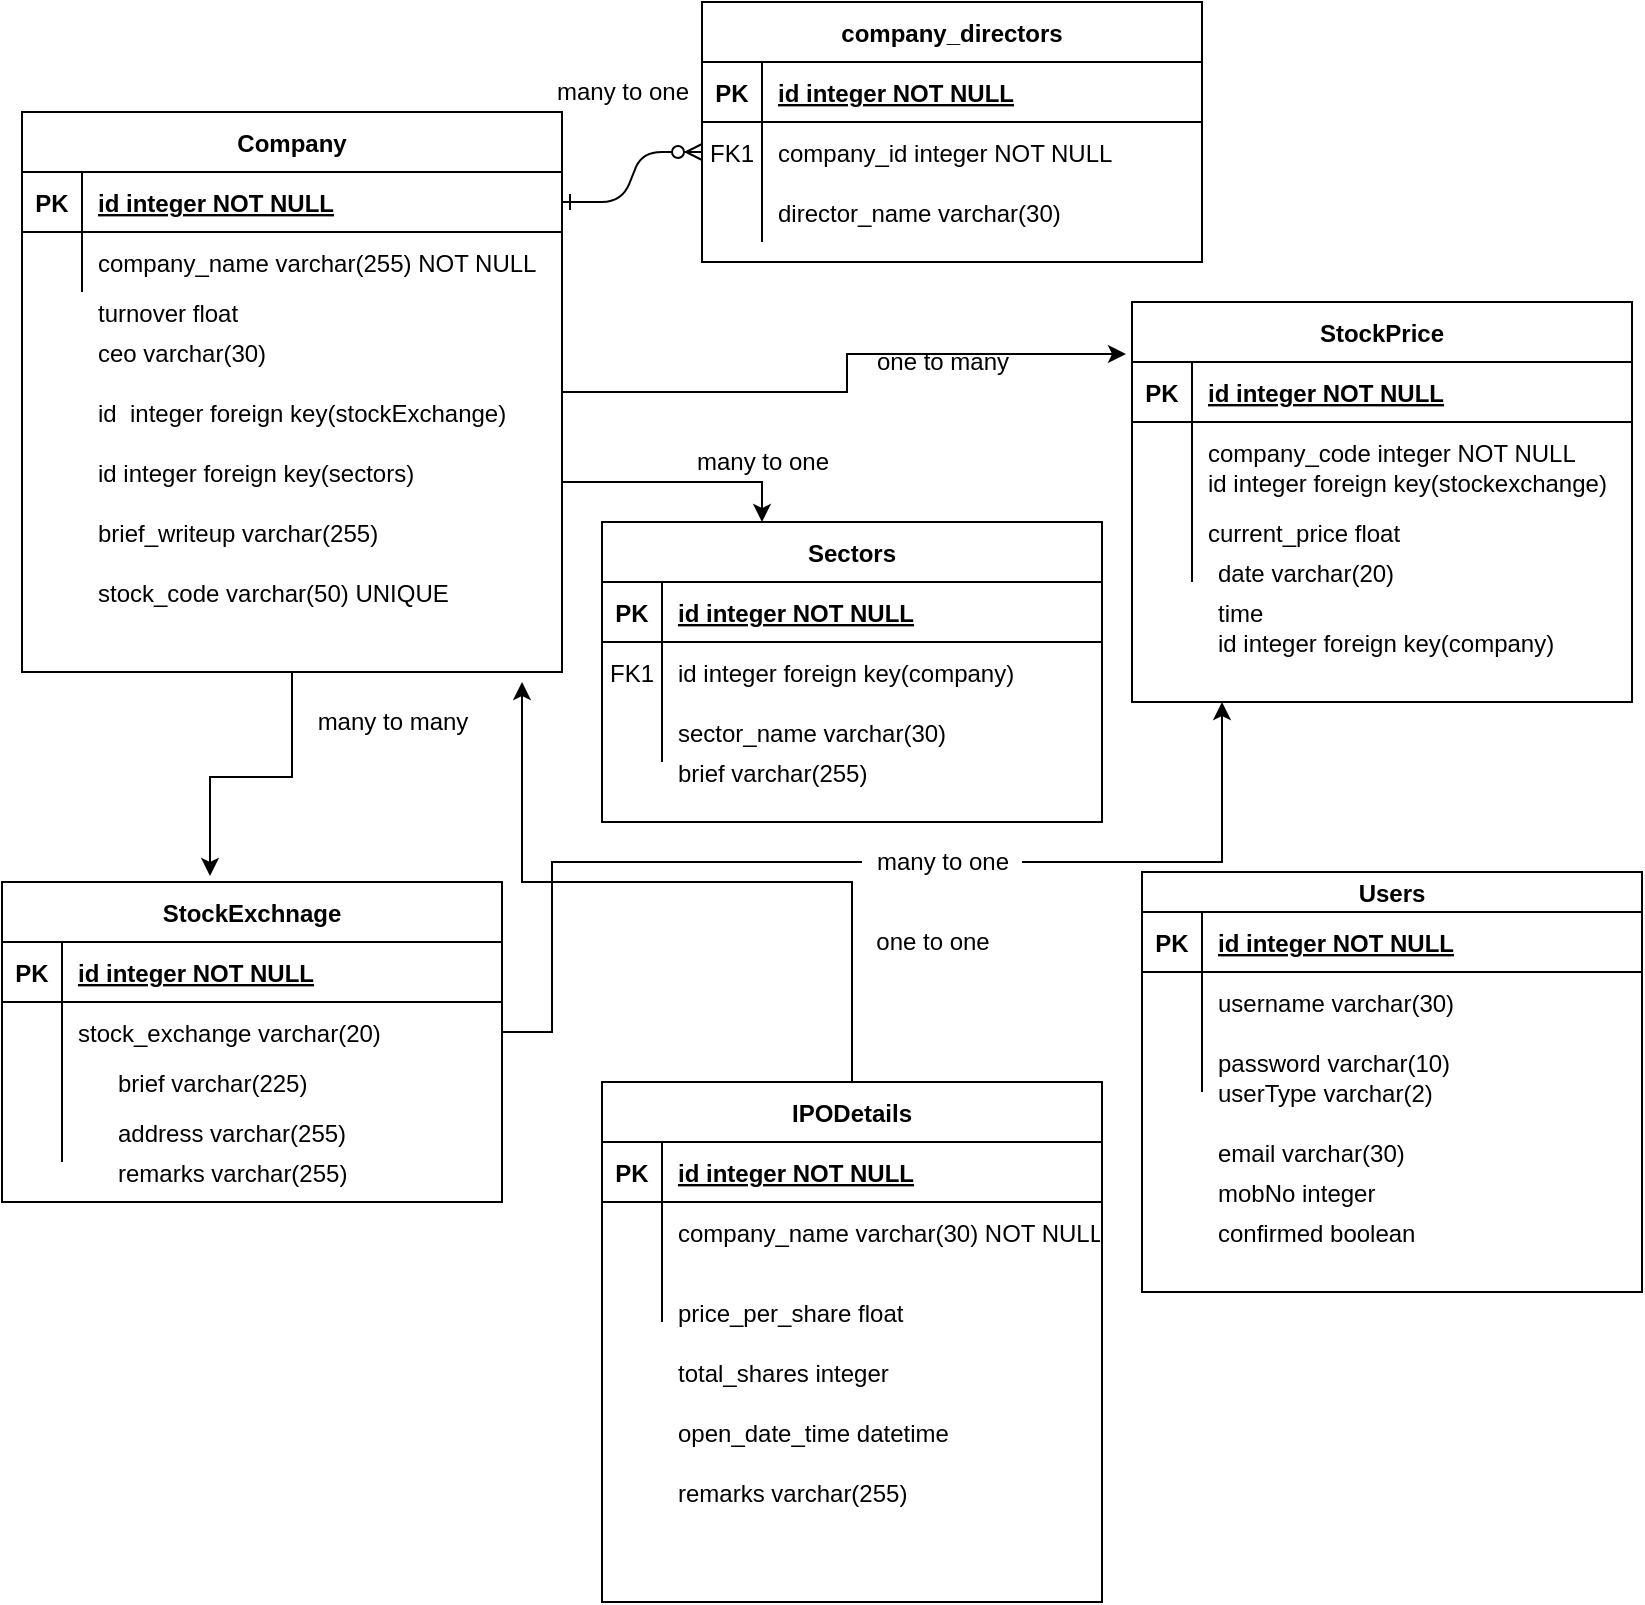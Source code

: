 <mxfile version="14.8.4" type="github">
  <diagram id="R2lEEEUBdFMjLlhIrx00" name="Page-1">
    <mxGraphModel dx="1108" dy="450" grid="1" gridSize="10" guides="1" tooltips="1" connect="1" arrows="1" fold="1" page="1" pageScale="1" pageWidth="850" pageHeight="1100" math="0" shadow="0" extFonts="Permanent Marker^https://fonts.googleapis.com/css?family=Permanent+Marker">
      <root>
        <mxCell id="0" />
        <mxCell id="1" parent="0" />
        <mxCell id="C-vyLk0tnHw3VtMMgP7b-1" value="" style="edgeStyle=entityRelationEdgeStyle;endArrow=ERzeroToMany;startArrow=ERone;endFill=1;startFill=0;" parent="1" source="C-vyLk0tnHw3VtMMgP7b-24" target="C-vyLk0tnHw3VtMMgP7b-6" edge="1">
          <mxGeometry width="100" height="100" relative="1" as="geometry">
            <mxPoint x="340" y="720" as="sourcePoint" />
            <mxPoint x="440" y="620" as="targetPoint" />
          </mxGeometry>
        </mxCell>
        <mxCell id="C-vyLk0tnHw3VtMMgP7b-2" value="company_directors" style="shape=table;startSize=30;container=1;collapsible=1;childLayout=tableLayout;fixedRows=1;rowLines=0;fontStyle=1;align=center;resizeLast=1;" parent="1" vertex="1">
          <mxGeometry x="360" y="10" width="250" height="130" as="geometry" />
        </mxCell>
        <mxCell id="C-vyLk0tnHw3VtMMgP7b-3" value="" style="shape=partialRectangle;collapsible=0;dropTarget=0;pointerEvents=0;fillColor=none;points=[[0,0.5],[1,0.5]];portConstraint=eastwest;top=0;left=0;right=0;bottom=1;" parent="C-vyLk0tnHw3VtMMgP7b-2" vertex="1">
          <mxGeometry y="30" width="250" height="30" as="geometry" />
        </mxCell>
        <mxCell id="C-vyLk0tnHw3VtMMgP7b-4" value="PK" style="shape=partialRectangle;overflow=hidden;connectable=0;fillColor=none;top=0;left=0;bottom=0;right=0;fontStyle=1;" parent="C-vyLk0tnHw3VtMMgP7b-3" vertex="1">
          <mxGeometry width="30" height="30" as="geometry" />
        </mxCell>
        <mxCell id="C-vyLk0tnHw3VtMMgP7b-5" value="id integer NOT NULL " style="shape=partialRectangle;overflow=hidden;connectable=0;fillColor=none;top=0;left=0;bottom=0;right=0;align=left;spacingLeft=6;fontStyle=5;" parent="C-vyLk0tnHw3VtMMgP7b-3" vertex="1">
          <mxGeometry x="30" width="220" height="30" as="geometry" />
        </mxCell>
        <mxCell id="C-vyLk0tnHw3VtMMgP7b-6" value="" style="shape=partialRectangle;collapsible=0;dropTarget=0;pointerEvents=0;fillColor=none;points=[[0,0.5],[1,0.5]];portConstraint=eastwest;top=0;left=0;right=0;bottom=0;" parent="C-vyLk0tnHw3VtMMgP7b-2" vertex="1">
          <mxGeometry y="60" width="250" height="30" as="geometry" />
        </mxCell>
        <mxCell id="C-vyLk0tnHw3VtMMgP7b-7" value="FK1" style="shape=partialRectangle;overflow=hidden;connectable=0;fillColor=none;top=0;left=0;bottom=0;right=0;" parent="C-vyLk0tnHw3VtMMgP7b-6" vertex="1">
          <mxGeometry width="30" height="30" as="geometry" />
        </mxCell>
        <mxCell id="C-vyLk0tnHw3VtMMgP7b-8" value="company_id integer NOT NULL " style="shape=partialRectangle;overflow=hidden;connectable=0;fillColor=none;top=0;left=0;bottom=0;right=0;align=left;spacingLeft=6;" parent="C-vyLk0tnHw3VtMMgP7b-6" vertex="1">
          <mxGeometry x="30" width="220" height="30" as="geometry" />
        </mxCell>
        <mxCell id="C-vyLk0tnHw3VtMMgP7b-9" value="" style="shape=partialRectangle;collapsible=0;dropTarget=0;pointerEvents=0;fillColor=none;points=[[0,0.5],[1,0.5]];portConstraint=eastwest;top=0;left=0;right=0;bottom=0;" parent="C-vyLk0tnHw3VtMMgP7b-2" vertex="1">
          <mxGeometry y="90" width="250" height="30" as="geometry" />
        </mxCell>
        <mxCell id="C-vyLk0tnHw3VtMMgP7b-10" value="" style="shape=partialRectangle;overflow=hidden;connectable=0;fillColor=none;top=0;left=0;bottom=0;right=0;" parent="C-vyLk0tnHw3VtMMgP7b-9" vertex="1">
          <mxGeometry width="30" height="30" as="geometry" />
        </mxCell>
        <mxCell id="C-vyLk0tnHw3VtMMgP7b-11" value="director_name varchar(30)" style="shape=partialRectangle;overflow=hidden;connectable=0;fillColor=none;top=0;left=0;bottom=0;right=0;align=left;spacingLeft=6;" parent="C-vyLk0tnHw3VtMMgP7b-9" vertex="1">
          <mxGeometry x="30" width="220" height="30" as="geometry" />
        </mxCell>
        <mxCell id="C-vyLk0tnHw3VtMMgP7b-13" value="StockPrice" style="shape=table;startSize=30;container=1;collapsible=1;childLayout=tableLayout;fixedRows=1;rowLines=0;fontStyle=1;align=center;resizeLast=1;" parent="1" vertex="1">
          <mxGeometry x="575" y="160" width="250" height="200" as="geometry" />
        </mxCell>
        <mxCell id="C-vyLk0tnHw3VtMMgP7b-14" value="" style="shape=partialRectangle;collapsible=0;dropTarget=0;pointerEvents=0;fillColor=none;points=[[0,0.5],[1,0.5]];portConstraint=eastwest;top=0;left=0;right=0;bottom=1;" parent="C-vyLk0tnHw3VtMMgP7b-13" vertex="1">
          <mxGeometry y="30" width="250" height="30" as="geometry" />
        </mxCell>
        <mxCell id="C-vyLk0tnHw3VtMMgP7b-15" value="PK" style="shape=partialRectangle;overflow=hidden;connectable=0;fillColor=none;top=0;left=0;bottom=0;right=0;fontStyle=1;" parent="C-vyLk0tnHw3VtMMgP7b-14" vertex="1">
          <mxGeometry width="30" height="30" as="geometry" />
        </mxCell>
        <mxCell id="C-vyLk0tnHw3VtMMgP7b-16" value="id integer NOT NULL " style="shape=partialRectangle;overflow=hidden;connectable=0;fillColor=none;top=0;left=0;bottom=0;right=0;align=left;spacingLeft=6;fontStyle=5;" parent="C-vyLk0tnHw3VtMMgP7b-14" vertex="1">
          <mxGeometry x="30" width="220" height="30" as="geometry" />
        </mxCell>
        <mxCell id="C-vyLk0tnHw3VtMMgP7b-17" value="" style="shape=partialRectangle;collapsible=0;dropTarget=0;pointerEvents=0;fillColor=none;points=[[0,0.5],[1,0.5]];portConstraint=eastwest;top=0;left=0;right=0;bottom=0;" parent="C-vyLk0tnHw3VtMMgP7b-13" vertex="1">
          <mxGeometry y="60" width="250" height="30" as="geometry" />
        </mxCell>
        <mxCell id="C-vyLk0tnHw3VtMMgP7b-18" value="" style="shape=partialRectangle;overflow=hidden;connectable=0;fillColor=none;top=0;left=0;bottom=0;right=0;" parent="C-vyLk0tnHw3VtMMgP7b-17" vertex="1">
          <mxGeometry width="30" height="30" as="geometry" />
        </mxCell>
        <mxCell id="C-vyLk0tnHw3VtMMgP7b-19" value="company_code integer NOT NULL" style="shape=partialRectangle;overflow=hidden;connectable=0;fillColor=none;top=0;left=0;bottom=0;right=0;align=left;spacingLeft=6;" parent="C-vyLk0tnHw3VtMMgP7b-17" vertex="1">
          <mxGeometry x="30" width="220" height="30" as="geometry" />
        </mxCell>
        <mxCell id="C-vyLk0tnHw3VtMMgP7b-20" value="" style="shape=partialRectangle;collapsible=0;dropTarget=0;pointerEvents=0;fillColor=none;points=[[0,0.5],[1,0.5]];portConstraint=eastwest;top=0;left=0;right=0;bottom=0;" parent="C-vyLk0tnHw3VtMMgP7b-13" vertex="1">
          <mxGeometry y="90" width="250" height="50" as="geometry" />
        </mxCell>
        <mxCell id="C-vyLk0tnHw3VtMMgP7b-21" value="" style="shape=partialRectangle;overflow=hidden;connectable=0;fillColor=none;top=0;left=0;bottom=0;right=0;" parent="C-vyLk0tnHw3VtMMgP7b-20" vertex="1">
          <mxGeometry width="30" height="50" as="geometry" />
        </mxCell>
        <mxCell id="C-vyLk0tnHw3VtMMgP7b-22" value="" style="shape=partialRectangle;overflow=hidden;connectable=0;fillColor=none;top=0;left=0;bottom=0;right=0;align=left;spacingLeft=6;" parent="C-vyLk0tnHw3VtMMgP7b-20" vertex="1">
          <mxGeometry x="30" width="220" height="50" as="geometry" />
        </mxCell>
        <mxCell id="Dd-2ZHFNZOiI-5CKWsJy-35" style="edgeStyle=orthogonalEdgeStyle;rounded=0;orthogonalLoop=1;jettySize=auto;html=1;exitX=0.5;exitY=1;exitDx=0;exitDy=0;entryX=0.416;entryY=-0.019;entryDx=0;entryDy=0;entryPerimeter=0;" parent="1" source="C-vyLk0tnHw3VtMMgP7b-23" target="Dd-2ZHFNZOiI-5CKWsJy-21" edge="1">
          <mxGeometry relative="1" as="geometry" />
        </mxCell>
        <mxCell id="Dd-2ZHFNZOiI-5CKWsJy-67" style="edgeStyle=orthogonalEdgeStyle;rounded=0;orthogonalLoop=1;jettySize=auto;html=1;exitX=1;exitY=0.5;exitDx=0;exitDy=0;entryX=-0.012;entryY=-0.133;entryDx=0;entryDy=0;entryPerimeter=0;" parent="1" source="C-vyLk0tnHw3VtMMgP7b-23" target="C-vyLk0tnHw3VtMMgP7b-14" edge="1">
          <mxGeometry relative="1" as="geometry" />
        </mxCell>
        <mxCell id="Dd-2ZHFNZOiI-5CKWsJy-68" style="edgeStyle=orthogonalEdgeStyle;rounded=0;orthogonalLoop=1;jettySize=auto;html=1;exitX=1;exitY=0.75;exitDx=0;exitDy=0;" parent="1" source="C-vyLk0tnHw3VtMMgP7b-23" target="Dd-2ZHFNZOiI-5CKWsJy-54" edge="1">
          <mxGeometry relative="1" as="geometry">
            <Array as="points">
              <mxPoint x="290" y="250" />
              <mxPoint x="390" y="250" />
            </Array>
          </mxGeometry>
        </mxCell>
        <mxCell id="C-vyLk0tnHw3VtMMgP7b-23" value="Company" style="shape=table;startSize=30;container=1;collapsible=1;childLayout=tableLayout;fixedRows=1;rowLines=0;fontStyle=1;align=center;resizeLast=1;" parent="1" vertex="1">
          <mxGeometry x="20" y="65" width="270" height="280" as="geometry">
            <mxRectangle x="20" y="60" width="100" height="30" as="alternateBounds" />
          </mxGeometry>
        </mxCell>
        <mxCell id="C-vyLk0tnHw3VtMMgP7b-24" value="" style="shape=partialRectangle;collapsible=0;dropTarget=0;pointerEvents=0;fillColor=none;points=[[0,0.5],[1,0.5]];portConstraint=eastwest;top=0;left=0;right=0;bottom=1;" parent="C-vyLk0tnHw3VtMMgP7b-23" vertex="1">
          <mxGeometry y="30" width="270" height="30" as="geometry" />
        </mxCell>
        <mxCell id="C-vyLk0tnHw3VtMMgP7b-25" value="PK" style="shape=partialRectangle;overflow=hidden;connectable=0;fillColor=none;top=0;left=0;bottom=0;right=0;fontStyle=1;" parent="C-vyLk0tnHw3VtMMgP7b-24" vertex="1">
          <mxGeometry width="30" height="30" as="geometry" />
        </mxCell>
        <mxCell id="C-vyLk0tnHw3VtMMgP7b-26" value="id integer NOT NULL " style="shape=partialRectangle;overflow=hidden;connectable=0;fillColor=none;top=0;left=0;bottom=0;right=0;align=left;spacingLeft=6;fontStyle=5;" parent="C-vyLk0tnHw3VtMMgP7b-24" vertex="1">
          <mxGeometry x="30" width="240" height="30" as="geometry" />
        </mxCell>
        <mxCell id="C-vyLk0tnHw3VtMMgP7b-27" value="" style="shape=partialRectangle;collapsible=0;dropTarget=0;pointerEvents=0;fillColor=none;points=[[0,0.5],[1,0.5]];portConstraint=eastwest;top=0;left=0;right=0;bottom=0;" parent="C-vyLk0tnHw3VtMMgP7b-23" vertex="1">
          <mxGeometry y="60" width="270" height="30" as="geometry" />
        </mxCell>
        <mxCell id="C-vyLk0tnHw3VtMMgP7b-28" value="" style="shape=partialRectangle;overflow=hidden;connectable=0;fillColor=none;top=0;left=0;bottom=0;right=0;" parent="C-vyLk0tnHw3VtMMgP7b-27" vertex="1">
          <mxGeometry width="30" height="30" as="geometry" />
        </mxCell>
        <mxCell id="C-vyLk0tnHw3VtMMgP7b-29" value="company_name varchar(255) NOT NULL" style="shape=partialRectangle;overflow=hidden;connectable=0;fillColor=none;top=0;left=0;bottom=0;right=0;align=left;spacingLeft=6;" parent="C-vyLk0tnHw3VtMMgP7b-27" vertex="1">
          <mxGeometry x="30" width="240" height="30" as="geometry" />
        </mxCell>
        <mxCell id="Dd-2ZHFNZOiI-5CKWsJy-2" value="turnover float " style="shape=partialRectangle;overflow=hidden;connectable=0;fillColor=none;top=0;left=0;bottom=0;right=0;align=left;spacingLeft=6;" parent="1" vertex="1">
          <mxGeometry x="50" y="150" width="220" height="30" as="geometry" />
        </mxCell>
        <mxCell id="Dd-2ZHFNZOiI-5CKWsJy-3" value="ceo varchar(30)" style="shape=partialRectangle;overflow=hidden;connectable=0;fillColor=none;top=0;left=0;bottom=0;right=0;align=left;spacingLeft=6;" parent="1" vertex="1">
          <mxGeometry x="50" y="170" width="220" height="30" as="geometry" />
        </mxCell>
        <mxCell id="Dd-2ZHFNZOiI-5CKWsJy-4" value="" style="shape=partialRectangle;overflow=hidden;connectable=0;fillColor=none;top=0;left=0;bottom=0;right=0;align=left;spacingLeft=6;" parent="1" vertex="1">
          <mxGeometry x="50" y="190" width="220" height="30" as="geometry" />
        </mxCell>
        <mxCell id="Dd-2ZHFNZOiI-5CKWsJy-6" value="" style="shape=partialRectangle;overflow=hidden;connectable=0;fillColor=none;top=0;left=0;bottom=0;right=0;align=left;spacingLeft=6;" parent="1" vertex="1">
          <mxGeometry x="50" y="230" width="220" height="30" as="geometry" />
        </mxCell>
        <mxCell id="Dd-2ZHFNZOiI-5CKWsJy-7" value="" style="shape=partialRectangle;overflow=hidden;connectable=0;fillColor=none;top=0;left=0;bottom=0;right=0;align=left;spacingLeft=6;" parent="1" vertex="1">
          <mxGeometry x="50" y="230" width="220" height="30" as="geometry" />
        </mxCell>
        <mxCell id="Dd-2ZHFNZOiI-5CKWsJy-8" value="id integer foreign key(sectors)" style="shape=partialRectangle;overflow=hidden;connectable=0;fillColor=none;top=0;left=0;bottom=0;right=0;align=left;spacingLeft=6;" parent="1" vertex="1">
          <mxGeometry x="50" y="230" width="220" height="30" as="geometry" />
        </mxCell>
        <mxCell id="Dd-2ZHFNZOiI-5CKWsJy-9" value="brief_writeup varchar(255)" style="shape=partialRectangle;overflow=hidden;connectable=0;fillColor=none;top=0;left=0;bottom=0;right=0;align=left;spacingLeft=6;" parent="1" vertex="1">
          <mxGeometry x="50" y="260" width="220" height="30" as="geometry" />
        </mxCell>
        <mxCell id="Dd-2ZHFNZOiI-5CKWsJy-10" value="stock_code varchar(50) UNIQUE" style="shape=partialRectangle;overflow=hidden;connectable=0;fillColor=none;top=0;left=0;bottom=0;right=0;align=left;spacingLeft=6;" parent="1" vertex="1">
          <mxGeometry x="50" y="290" width="220" height="30" as="geometry" />
        </mxCell>
        <mxCell id="Dd-2ZHFNZOiI-5CKWsJy-13" value="id  integer foreign key(stockExchange)" style="shape=partialRectangle;overflow=hidden;connectable=0;fillColor=none;top=0;left=0;bottom=0;right=0;align=left;spacingLeft=6;" parent="1" vertex="1">
          <mxGeometry x="50" y="200" width="220" height="30" as="geometry" />
        </mxCell>
        <mxCell id="Dd-2ZHFNZOiI-5CKWsJy-14" value="" style="shape=partialRectangle;overflow=hidden;connectable=0;fillColor=none;top=0;left=0;bottom=0;right=0;align=left;spacingLeft=6;" parent="1" vertex="1">
          <mxGeometry x="400" y="250" width="220" height="30" as="geometry" />
        </mxCell>
        <mxCell id="Dd-2ZHFNZOiI-5CKWsJy-15" value="id integer foreign key(stockexchange)" style="shape=partialRectangle;overflow=hidden;connectable=0;fillColor=none;top=0;left=0;bottom=0;right=0;align=left;spacingLeft=6;" parent="1" vertex="1">
          <mxGeometry x="605" y="235" width="220" height="30" as="geometry" />
        </mxCell>
        <mxCell id="Dd-2ZHFNZOiI-5CKWsJy-16" value="current_price float " style="shape=partialRectangle;overflow=hidden;connectable=0;fillColor=none;top=0;left=0;bottom=0;right=0;align=left;spacingLeft=6;" parent="1" vertex="1">
          <mxGeometry x="605" y="260" width="220" height="30" as="geometry" />
        </mxCell>
        <mxCell id="Dd-2ZHFNZOiI-5CKWsJy-17" value="date varchar(20)" style="shape=partialRectangle;overflow=hidden;connectable=0;fillColor=none;top=0;left=0;bottom=0;right=0;align=left;spacingLeft=6;" parent="1" vertex="1">
          <mxGeometry x="610" y="280" width="220" height="30" as="geometry" />
        </mxCell>
        <mxCell id="Dd-2ZHFNZOiI-5CKWsJy-18" value="time" style="shape=partialRectangle;overflow=hidden;connectable=0;fillColor=none;top=0;left=0;bottom=0;right=0;align=left;spacingLeft=6;" parent="1" vertex="1">
          <mxGeometry x="610" y="300" width="220" height="30" as="geometry" />
        </mxCell>
        <mxCell id="Dd-2ZHFNZOiI-5CKWsJy-20" value="one to many" style="text;html=1;align=center;verticalAlign=middle;resizable=0;points=[];autosize=1;strokeColor=none;" parent="1" vertex="1">
          <mxGeometry x="440" y="180" width="80" height="20" as="geometry" />
        </mxCell>
        <mxCell id="Dd-2ZHFNZOiI-5CKWsJy-21" value="StockExchnage" style="shape=table;startSize=30;container=1;collapsible=1;childLayout=tableLayout;fixedRows=1;rowLines=0;fontStyle=1;align=center;resizeLast=1;" parent="1" vertex="1">
          <mxGeometry x="10" y="450" width="250" height="160" as="geometry" />
        </mxCell>
        <mxCell id="Dd-2ZHFNZOiI-5CKWsJy-22" value="" style="shape=partialRectangle;collapsible=0;dropTarget=0;pointerEvents=0;fillColor=none;points=[[0,0.5],[1,0.5]];portConstraint=eastwest;top=0;left=0;right=0;bottom=1;" parent="Dd-2ZHFNZOiI-5CKWsJy-21" vertex="1">
          <mxGeometry y="30" width="250" height="30" as="geometry" />
        </mxCell>
        <mxCell id="Dd-2ZHFNZOiI-5CKWsJy-23" value="PK" style="shape=partialRectangle;overflow=hidden;connectable=0;fillColor=none;top=0;left=0;bottom=0;right=0;fontStyle=1;" parent="Dd-2ZHFNZOiI-5CKWsJy-22" vertex="1">
          <mxGeometry width="30" height="30" as="geometry" />
        </mxCell>
        <mxCell id="Dd-2ZHFNZOiI-5CKWsJy-24" value="id integer NOT NULL " style="shape=partialRectangle;overflow=hidden;connectable=0;fillColor=none;top=0;left=0;bottom=0;right=0;align=left;spacingLeft=6;fontStyle=5;" parent="Dd-2ZHFNZOiI-5CKWsJy-22" vertex="1">
          <mxGeometry x="30" width="220" height="30" as="geometry" />
        </mxCell>
        <mxCell id="Dd-2ZHFNZOiI-5CKWsJy-25" value="" style="shape=partialRectangle;collapsible=0;dropTarget=0;pointerEvents=0;fillColor=none;points=[[0,0.5],[1,0.5]];portConstraint=eastwest;top=0;left=0;right=0;bottom=0;" parent="Dd-2ZHFNZOiI-5CKWsJy-21" vertex="1">
          <mxGeometry y="60" width="250" height="30" as="geometry" />
        </mxCell>
        <mxCell id="Dd-2ZHFNZOiI-5CKWsJy-26" value="" style="shape=partialRectangle;overflow=hidden;connectable=0;fillColor=none;top=0;left=0;bottom=0;right=0;" parent="Dd-2ZHFNZOiI-5CKWsJy-25" vertex="1">
          <mxGeometry width="30" height="30" as="geometry" />
        </mxCell>
        <mxCell id="Dd-2ZHFNZOiI-5CKWsJy-27" value="stock_exchange varchar(20)" style="shape=partialRectangle;overflow=hidden;connectable=0;fillColor=none;top=0;left=0;bottom=0;right=0;align=left;spacingLeft=6;" parent="Dd-2ZHFNZOiI-5CKWsJy-25" vertex="1">
          <mxGeometry x="30" width="220" height="30" as="geometry" />
        </mxCell>
        <mxCell id="Dd-2ZHFNZOiI-5CKWsJy-28" value="" style="shape=partialRectangle;collapsible=0;dropTarget=0;pointerEvents=0;fillColor=none;points=[[0,0.5],[1,0.5]];portConstraint=eastwest;top=0;left=0;right=0;bottom=0;" parent="Dd-2ZHFNZOiI-5CKWsJy-21" vertex="1">
          <mxGeometry y="90" width="250" height="50" as="geometry" />
        </mxCell>
        <mxCell id="Dd-2ZHFNZOiI-5CKWsJy-29" value="" style="shape=partialRectangle;overflow=hidden;connectable=0;fillColor=none;top=0;left=0;bottom=0;right=0;" parent="Dd-2ZHFNZOiI-5CKWsJy-28" vertex="1">
          <mxGeometry width="30" height="50" as="geometry" />
        </mxCell>
        <mxCell id="Dd-2ZHFNZOiI-5CKWsJy-30" value="" style="shape=partialRectangle;overflow=hidden;connectable=0;fillColor=none;top=0;left=0;bottom=0;right=0;align=left;spacingLeft=6;" parent="Dd-2ZHFNZOiI-5CKWsJy-28" vertex="1">
          <mxGeometry x="30" width="220" height="50" as="geometry" />
        </mxCell>
        <mxCell id="Dd-2ZHFNZOiI-5CKWsJy-31" value="brief varchar(225)" style="shape=partialRectangle;overflow=hidden;connectable=0;fillColor=none;top=0;left=0;bottom=0;right=0;align=left;spacingLeft=6;" parent="1" vertex="1">
          <mxGeometry x="60" y="535" width="220" height="30" as="geometry" />
        </mxCell>
        <mxCell id="Dd-2ZHFNZOiI-5CKWsJy-32" value="address varchar(255)" style="shape=partialRectangle;overflow=hidden;connectable=0;fillColor=none;top=0;left=0;bottom=0;right=0;align=left;spacingLeft=6;" parent="1" vertex="1">
          <mxGeometry x="60" y="560" width="220" height="30" as="geometry" />
        </mxCell>
        <mxCell id="Dd-2ZHFNZOiI-5CKWsJy-33" value="remarks varchar(255)" style="shape=partialRectangle;overflow=hidden;connectable=0;fillColor=none;top=0;left=0;bottom=0;right=0;align=left;spacingLeft=6;" parent="1" vertex="1">
          <mxGeometry x="60" y="580" width="220" height="30" as="geometry" />
        </mxCell>
        <mxCell id="Dd-2ZHFNZOiI-5CKWsJy-38" value="Users" style="shape=table;startSize=20;container=1;collapsible=1;childLayout=tableLayout;fixedRows=1;rowLines=0;fontStyle=1;align=center;resizeLast=1;" parent="1" vertex="1">
          <mxGeometry x="580" y="445" width="250" height="210" as="geometry" />
        </mxCell>
        <mxCell id="Dd-2ZHFNZOiI-5CKWsJy-39" value="" style="shape=partialRectangle;collapsible=0;dropTarget=0;pointerEvents=0;fillColor=none;points=[[0,0.5],[1,0.5]];portConstraint=eastwest;top=0;left=0;right=0;bottom=1;" parent="Dd-2ZHFNZOiI-5CKWsJy-38" vertex="1">
          <mxGeometry y="20" width="250" height="30" as="geometry" />
        </mxCell>
        <mxCell id="Dd-2ZHFNZOiI-5CKWsJy-40" value="PK" style="shape=partialRectangle;overflow=hidden;connectable=0;fillColor=none;top=0;left=0;bottom=0;right=0;fontStyle=1;" parent="Dd-2ZHFNZOiI-5CKWsJy-39" vertex="1">
          <mxGeometry width="30" height="30" as="geometry" />
        </mxCell>
        <mxCell id="Dd-2ZHFNZOiI-5CKWsJy-41" value="id integer NOT NULL" style="shape=partialRectangle;overflow=hidden;connectable=0;fillColor=none;top=0;left=0;bottom=0;right=0;align=left;spacingLeft=6;fontStyle=5;" parent="Dd-2ZHFNZOiI-5CKWsJy-39" vertex="1">
          <mxGeometry x="30" width="220" height="30" as="geometry" />
        </mxCell>
        <mxCell id="Dd-2ZHFNZOiI-5CKWsJy-42" value="" style="shape=partialRectangle;collapsible=0;dropTarget=0;pointerEvents=0;fillColor=none;points=[[0,0.5],[1,0.5]];portConstraint=eastwest;top=0;left=0;right=0;bottom=0;" parent="Dd-2ZHFNZOiI-5CKWsJy-38" vertex="1">
          <mxGeometry y="50" width="250" height="30" as="geometry" />
        </mxCell>
        <mxCell id="Dd-2ZHFNZOiI-5CKWsJy-43" value="" style="shape=partialRectangle;overflow=hidden;connectable=0;fillColor=none;top=0;left=0;bottom=0;right=0;" parent="Dd-2ZHFNZOiI-5CKWsJy-42" vertex="1">
          <mxGeometry width="30" height="30" as="geometry" />
        </mxCell>
        <mxCell id="Dd-2ZHFNZOiI-5CKWsJy-44" value="username varchar(30) " style="shape=partialRectangle;overflow=hidden;connectable=0;fillColor=none;top=0;left=0;bottom=0;right=0;align=left;spacingLeft=6;" parent="Dd-2ZHFNZOiI-5CKWsJy-42" vertex="1">
          <mxGeometry x="30" width="220" height="30" as="geometry" />
        </mxCell>
        <mxCell id="Dd-2ZHFNZOiI-5CKWsJy-45" value="" style="shape=partialRectangle;collapsible=0;dropTarget=0;pointerEvents=0;fillColor=none;points=[[0,0.5],[1,0.5]];portConstraint=eastwest;top=0;left=0;right=0;bottom=0;" parent="Dd-2ZHFNZOiI-5CKWsJy-38" vertex="1">
          <mxGeometry y="80" width="250" height="30" as="geometry" />
        </mxCell>
        <mxCell id="Dd-2ZHFNZOiI-5CKWsJy-46" value="" style="shape=partialRectangle;overflow=hidden;connectable=0;fillColor=none;top=0;left=0;bottom=0;right=0;" parent="Dd-2ZHFNZOiI-5CKWsJy-45" vertex="1">
          <mxGeometry width="30" height="30" as="geometry" />
        </mxCell>
        <mxCell id="Dd-2ZHFNZOiI-5CKWsJy-47" value="password varchar(10)" style="shape=partialRectangle;overflow=hidden;connectable=0;fillColor=none;top=0;left=0;bottom=0;right=0;align=left;spacingLeft=6;" parent="Dd-2ZHFNZOiI-5CKWsJy-45" vertex="1">
          <mxGeometry x="30" width="220" height="30" as="geometry" />
        </mxCell>
        <mxCell id="Dd-2ZHFNZOiI-5CKWsJy-49" value="userType varchar(2)" style="shape=partialRectangle;overflow=hidden;connectable=0;fillColor=none;top=0;left=0;bottom=0;right=0;align=left;spacingLeft=6;" parent="1" vertex="1">
          <mxGeometry x="610" y="540" width="220" height="30" as="geometry" />
        </mxCell>
        <mxCell id="Dd-2ZHFNZOiI-5CKWsJy-51" value="email varchar(30)" style="shape=partialRectangle;overflow=hidden;connectable=0;fillColor=none;top=0;left=0;bottom=0;right=0;align=left;spacingLeft=6;" parent="1" vertex="1">
          <mxGeometry x="610" y="570" width="220" height="30" as="geometry" />
        </mxCell>
        <mxCell id="Dd-2ZHFNZOiI-5CKWsJy-52" value="mobNo integer" style="shape=partialRectangle;overflow=hidden;connectable=0;fillColor=none;top=0;left=0;bottom=0;right=0;align=left;spacingLeft=6;" parent="1" vertex="1">
          <mxGeometry x="610" y="590" width="220" height="30" as="geometry" />
        </mxCell>
        <mxCell id="Dd-2ZHFNZOiI-5CKWsJy-53" value="confirmed boolean" style="shape=partialRectangle;overflow=hidden;connectable=0;fillColor=none;top=0;left=0;bottom=0;right=0;align=left;spacingLeft=6;" parent="1" vertex="1">
          <mxGeometry x="610" y="610" width="220" height="30" as="geometry" />
        </mxCell>
        <mxCell id="Dd-2ZHFNZOiI-5CKWsJy-54" value="Sectors" style="shape=table;startSize=30;container=1;collapsible=1;childLayout=tableLayout;fixedRows=1;rowLines=0;fontStyle=1;align=center;resizeLast=1;" parent="1" vertex="1">
          <mxGeometry x="310" y="270" width="250" height="150" as="geometry" />
        </mxCell>
        <mxCell id="Dd-2ZHFNZOiI-5CKWsJy-55" value="" style="shape=partialRectangle;collapsible=0;dropTarget=0;pointerEvents=0;fillColor=none;points=[[0,0.5],[1,0.5]];portConstraint=eastwest;top=0;left=0;right=0;bottom=1;" parent="Dd-2ZHFNZOiI-5CKWsJy-54" vertex="1">
          <mxGeometry y="30" width="250" height="30" as="geometry" />
        </mxCell>
        <mxCell id="Dd-2ZHFNZOiI-5CKWsJy-56" value="PK" style="shape=partialRectangle;overflow=hidden;connectable=0;fillColor=none;top=0;left=0;bottom=0;right=0;fontStyle=1;" parent="Dd-2ZHFNZOiI-5CKWsJy-55" vertex="1">
          <mxGeometry width="30" height="30" as="geometry" />
        </mxCell>
        <mxCell id="Dd-2ZHFNZOiI-5CKWsJy-57" value="id integer NOT NULL" style="shape=partialRectangle;overflow=hidden;connectable=0;fillColor=none;top=0;left=0;bottom=0;right=0;align=left;spacingLeft=6;fontStyle=5;" parent="Dd-2ZHFNZOiI-5CKWsJy-55" vertex="1">
          <mxGeometry x="30" width="220" height="30" as="geometry" />
        </mxCell>
        <mxCell id="Dd-2ZHFNZOiI-5CKWsJy-58" value="" style="shape=partialRectangle;collapsible=0;dropTarget=0;pointerEvents=0;fillColor=none;points=[[0,0.5],[1,0.5]];portConstraint=eastwest;top=0;left=0;right=0;bottom=0;" parent="Dd-2ZHFNZOiI-5CKWsJy-54" vertex="1">
          <mxGeometry y="60" width="250" height="30" as="geometry" />
        </mxCell>
        <mxCell id="Dd-2ZHFNZOiI-5CKWsJy-59" value="FK1" style="shape=partialRectangle;overflow=hidden;connectable=0;fillColor=none;top=0;left=0;bottom=0;right=0;" parent="Dd-2ZHFNZOiI-5CKWsJy-58" vertex="1">
          <mxGeometry width="30" height="30" as="geometry" />
        </mxCell>
        <mxCell id="Dd-2ZHFNZOiI-5CKWsJy-60" value="id integer foreign key(company)" style="shape=partialRectangle;overflow=hidden;connectable=0;fillColor=none;top=0;left=0;bottom=0;right=0;align=left;spacingLeft=6;" parent="Dd-2ZHFNZOiI-5CKWsJy-58" vertex="1">
          <mxGeometry x="30" width="220" height="30" as="geometry" />
        </mxCell>
        <mxCell id="Dd-2ZHFNZOiI-5CKWsJy-61" value="" style="shape=partialRectangle;collapsible=0;dropTarget=0;pointerEvents=0;fillColor=none;points=[[0,0.5],[1,0.5]];portConstraint=eastwest;top=0;left=0;right=0;bottom=0;" parent="Dd-2ZHFNZOiI-5CKWsJy-54" vertex="1">
          <mxGeometry y="90" width="250" height="30" as="geometry" />
        </mxCell>
        <mxCell id="Dd-2ZHFNZOiI-5CKWsJy-62" value="" style="shape=partialRectangle;overflow=hidden;connectable=0;fillColor=none;top=0;left=0;bottom=0;right=0;" parent="Dd-2ZHFNZOiI-5CKWsJy-61" vertex="1">
          <mxGeometry width="30" height="30" as="geometry" />
        </mxCell>
        <mxCell id="Dd-2ZHFNZOiI-5CKWsJy-63" value="sector_name varchar(30)" style="shape=partialRectangle;overflow=hidden;connectable=0;fillColor=none;top=0;left=0;bottom=0;right=0;align=left;spacingLeft=6;" parent="Dd-2ZHFNZOiI-5CKWsJy-61" vertex="1">
          <mxGeometry x="30" width="220" height="30" as="geometry" />
        </mxCell>
        <mxCell id="Dd-2ZHFNZOiI-5CKWsJy-65" value="brief varchar(255)" style="shape=partialRectangle;overflow=hidden;connectable=0;fillColor=none;top=0;left=0;bottom=0;right=0;align=left;spacingLeft=6;" parent="1" vertex="1">
          <mxGeometry x="340" y="380" width="220" height="30" as="geometry" />
        </mxCell>
        <mxCell id="Dd-2ZHFNZOiI-5CKWsJy-69" value="many to one" style="text;html=1;align=center;verticalAlign=middle;resizable=0;points=[];autosize=1;strokeColor=none;" parent="1" vertex="1">
          <mxGeometry x="350" y="230" width="80" height="20" as="geometry" />
        </mxCell>
        <mxCell id="Dd-2ZHFNZOiI-5CKWsJy-71" value="many to many" style="text;html=1;align=center;verticalAlign=middle;resizable=0;points=[];autosize=1;strokeColor=none;" parent="1" vertex="1">
          <mxGeometry x="160" y="360" width="90" height="20" as="geometry" />
        </mxCell>
        <mxCell id="5ZZaz8ay2EX1Y2kl_2ES-4" style="edgeStyle=orthogonalEdgeStyle;rounded=0;orthogonalLoop=1;jettySize=auto;html=1;exitX=0.5;exitY=0;exitDx=0;exitDy=0;" parent="1" source="Dd-2ZHFNZOiI-5CKWsJy-72" edge="1">
          <mxGeometry relative="1" as="geometry">
            <mxPoint x="270" y="350" as="targetPoint" />
            <Array as="points">
              <mxPoint x="435" y="450" />
              <mxPoint x="270" y="450" />
            </Array>
          </mxGeometry>
        </mxCell>
        <mxCell id="Dd-2ZHFNZOiI-5CKWsJy-72" value="IPODetails" style="shape=table;startSize=30;container=1;collapsible=1;childLayout=tableLayout;fixedRows=1;rowLines=0;fontStyle=1;align=center;resizeLast=1;" parent="1" vertex="1">
          <mxGeometry x="310" y="550" width="250" height="260" as="geometry" />
        </mxCell>
        <mxCell id="Dd-2ZHFNZOiI-5CKWsJy-73" value="" style="shape=partialRectangle;collapsible=0;dropTarget=0;pointerEvents=0;fillColor=none;points=[[0,0.5],[1,0.5]];portConstraint=eastwest;top=0;left=0;right=0;bottom=1;" parent="Dd-2ZHFNZOiI-5CKWsJy-72" vertex="1">
          <mxGeometry y="30" width="250" height="30" as="geometry" />
        </mxCell>
        <mxCell id="Dd-2ZHFNZOiI-5CKWsJy-74" value="PK" style="shape=partialRectangle;overflow=hidden;connectable=0;fillColor=none;top=0;left=0;bottom=0;right=0;fontStyle=1;" parent="Dd-2ZHFNZOiI-5CKWsJy-73" vertex="1">
          <mxGeometry width="30" height="30" as="geometry" />
        </mxCell>
        <mxCell id="Dd-2ZHFNZOiI-5CKWsJy-75" value="id integer NOT NULL" style="shape=partialRectangle;overflow=hidden;connectable=0;fillColor=none;top=0;left=0;bottom=0;right=0;align=left;spacingLeft=6;fontStyle=5;" parent="Dd-2ZHFNZOiI-5CKWsJy-73" vertex="1">
          <mxGeometry x="30" width="220" height="30" as="geometry" />
        </mxCell>
        <mxCell id="Dd-2ZHFNZOiI-5CKWsJy-76" value="" style="shape=partialRectangle;collapsible=0;dropTarget=0;pointerEvents=0;fillColor=none;points=[[0,0.5],[1,0.5]];portConstraint=eastwest;top=0;left=0;right=0;bottom=0;" parent="Dd-2ZHFNZOiI-5CKWsJy-72" vertex="1">
          <mxGeometry y="60" width="250" height="30" as="geometry" />
        </mxCell>
        <mxCell id="Dd-2ZHFNZOiI-5CKWsJy-77" value="" style="shape=partialRectangle;overflow=hidden;connectable=0;fillColor=none;top=0;left=0;bottom=0;right=0;" parent="Dd-2ZHFNZOiI-5CKWsJy-76" vertex="1">
          <mxGeometry width="30" height="30" as="geometry" />
        </mxCell>
        <mxCell id="Dd-2ZHFNZOiI-5CKWsJy-78" value="company_name varchar(30) NOT NULL" style="shape=partialRectangle;overflow=hidden;connectable=0;fillColor=none;top=0;left=0;bottom=0;right=0;align=left;spacingLeft=6;" parent="Dd-2ZHFNZOiI-5CKWsJy-76" vertex="1">
          <mxGeometry x="30" width="220" height="30" as="geometry" />
        </mxCell>
        <mxCell id="Dd-2ZHFNZOiI-5CKWsJy-79" value="" style="shape=partialRectangle;collapsible=0;dropTarget=0;pointerEvents=0;fillColor=none;points=[[0,0.5],[1,0.5]];portConstraint=eastwest;top=0;left=0;right=0;bottom=0;" parent="Dd-2ZHFNZOiI-5CKWsJy-72" vertex="1">
          <mxGeometry y="90" width="250" height="30" as="geometry" />
        </mxCell>
        <mxCell id="Dd-2ZHFNZOiI-5CKWsJy-80" value="" style="shape=partialRectangle;overflow=hidden;connectable=0;fillColor=none;top=0;left=0;bottom=0;right=0;" parent="Dd-2ZHFNZOiI-5CKWsJy-79" vertex="1">
          <mxGeometry width="30" height="30" as="geometry" />
        </mxCell>
        <mxCell id="Dd-2ZHFNZOiI-5CKWsJy-81" value="" style="shape=partialRectangle;overflow=hidden;connectable=0;fillColor=none;top=0;left=0;bottom=0;right=0;align=left;spacingLeft=6;" parent="Dd-2ZHFNZOiI-5CKWsJy-79" vertex="1">
          <mxGeometry x="30" width="220" height="30" as="geometry" />
        </mxCell>
        <mxCell id="Dd-2ZHFNZOiI-5CKWsJy-83" value="price_per_share float " style="shape=partialRectangle;overflow=hidden;connectable=0;fillColor=none;top=0;left=0;bottom=0;right=0;align=left;spacingLeft=6;" parent="1" vertex="1">
          <mxGeometry x="340" y="650" width="220" height="30" as="geometry" />
        </mxCell>
        <mxCell id="Dd-2ZHFNZOiI-5CKWsJy-84" value="total_shares integer" style="shape=partialRectangle;overflow=hidden;connectable=0;fillColor=none;top=0;left=0;bottom=0;right=0;align=left;spacingLeft=6;" parent="1" vertex="1">
          <mxGeometry x="340" y="680" width="220" height="30" as="geometry" />
        </mxCell>
        <mxCell id="Dd-2ZHFNZOiI-5CKWsJy-85" value="open_date_time datetime" style="shape=partialRectangle;overflow=hidden;connectable=0;fillColor=none;top=0;left=0;bottom=0;right=0;align=left;spacingLeft=6;" parent="1" vertex="1">
          <mxGeometry x="340" y="710" width="220" height="30" as="geometry" />
        </mxCell>
        <mxCell id="Dd-2ZHFNZOiI-5CKWsJy-86" value="remarks varchar(255)" style="shape=partialRectangle;overflow=hidden;connectable=0;fillColor=none;top=0;left=0;bottom=0;right=0;align=left;spacingLeft=6;" parent="1" vertex="1">
          <mxGeometry x="340" y="740" width="220" height="30" as="geometry" />
        </mxCell>
        <mxCell id="Dd-2ZHFNZOiI-5CKWsJy-88" value="id integer foreign key(company)" style="shape=partialRectangle;overflow=hidden;connectable=0;fillColor=none;top=0;left=0;bottom=0;right=0;align=left;spacingLeft=6;" parent="1" vertex="1">
          <mxGeometry x="610" y="315" width="220" height="30" as="geometry" />
        </mxCell>
        <mxCell id="5ZZaz8ay2EX1Y2kl_2ES-2" style="edgeStyle=orthogonalEdgeStyle;rounded=0;orthogonalLoop=1;jettySize=auto;html=1;exitX=1;exitY=0.5;exitDx=0;exitDy=0;startArrow=none;" parent="1" source="inx7XE2uUs5gHzbHIR_T-2" edge="1">
          <mxGeometry relative="1" as="geometry">
            <mxPoint x="620" y="360" as="targetPoint" />
            <Array as="points">
              <mxPoint x="620" y="440" />
            </Array>
          </mxGeometry>
        </mxCell>
        <mxCell id="5ZZaz8ay2EX1Y2kl_2ES-5" value="one to one" style="text;html=1;align=center;verticalAlign=middle;resizable=0;points=[];autosize=1;strokeColor=none;" parent="1" vertex="1">
          <mxGeometry x="440" y="470" width="70" height="20" as="geometry" />
        </mxCell>
        <mxCell id="inx7XE2uUs5gHzbHIR_T-1" value="many to one" style="text;html=1;align=center;verticalAlign=middle;resizable=0;points=[];autosize=1;strokeColor=none;" vertex="1" parent="1">
          <mxGeometry x="280" y="45" width="80" height="20" as="geometry" />
        </mxCell>
        <mxCell id="inx7XE2uUs5gHzbHIR_T-2" value="many to one" style="text;html=1;align=center;verticalAlign=middle;resizable=0;points=[];autosize=1;strokeColor=none;" vertex="1" parent="1">
          <mxGeometry x="440" y="430" width="80" height="20" as="geometry" />
        </mxCell>
        <mxCell id="inx7XE2uUs5gHzbHIR_T-4" value="" style="edgeStyle=orthogonalEdgeStyle;rounded=0;orthogonalLoop=1;jettySize=auto;html=1;exitX=1;exitY=0.5;exitDx=0;exitDy=0;endArrow=none;" edge="1" parent="1" source="Dd-2ZHFNZOiI-5CKWsJy-25" target="inx7XE2uUs5gHzbHIR_T-2">
          <mxGeometry relative="1" as="geometry">
            <mxPoint x="620" y="360" as="targetPoint" />
            <Array as="points">
              <mxPoint x="285" y="440" />
            </Array>
            <mxPoint x="260" y="525" as="sourcePoint" />
          </mxGeometry>
        </mxCell>
      </root>
    </mxGraphModel>
  </diagram>
</mxfile>
